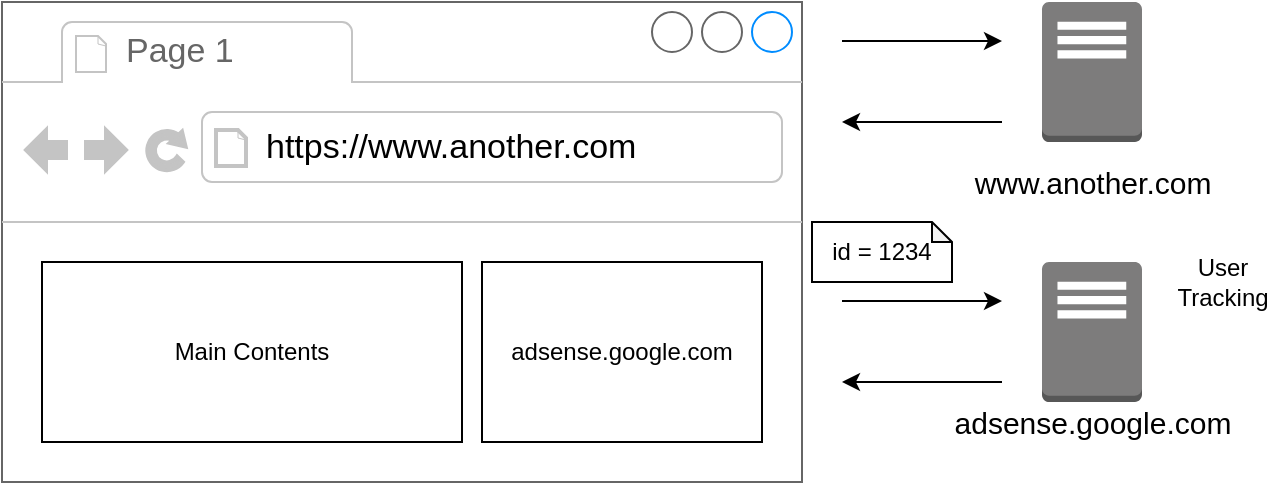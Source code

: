 <mxfile version="13.10.0" type="embed">
    <diagram id="4gCoNMxMPI19D0jyS9oM" name="Page-1">
        <mxGraphModel dx="732" dy="625" grid="1" gridSize="10" guides="1" tooltips="1" connect="1" arrows="1" fold="1" page="1" pageScale="1" pageWidth="827" pageHeight="1169" math="0" shadow="0">
            <root>
                <mxCell id="0"/>
                <mxCell id="1" parent="0"/>
                <mxCell id="33" value="" style="strokeWidth=1;shadow=0;dashed=0;align=center;html=1;shape=mxgraph.mockup.containers.browserWindow;rSize=0;strokeColor=#666666;strokeColor2=#008cff;strokeColor3=#c4c4c4;mainText=,;recursiveResize=0;" parent="1" vertex="1">
                    <mxGeometry x="40" y="40" width="400" height="240" as="geometry"/>
                </mxCell>
                <mxCell id="34" value="Page 1" style="strokeWidth=1;shadow=0;dashed=0;align=center;html=1;shape=mxgraph.mockup.containers.anchor;fontSize=17;fontColor=#666666;align=left;" parent="33" vertex="1">
                    <mxGeometry x="60" y="12" width="110" height="26" as="geometry"/>
                </mxCell>
                <mxCell id="35" value="https://www.another.com" style="strokeWidth=1;shadow=0;dashed=0;align=center;html=1;shape=mxgraph.mockup.containers.anchor;rSize=0;fontSize=17;align=left;fontColor=#000000;" parent="33" vertex="1">
                    <mxGeometry x="130" y="60" width="250" height="26" as="geometry"/>
                </mxCell>
                <mxCell id="36" value="adsense.google.com" style="rounded=0;whiteSpace=wrap;html=1;" parent="33" vertex="1">
                    <mxGeometry x="240" y="130" width="140" height="90" as="geometry"/>
                </mxCell>
                <mxCell id="37" value="Main Contents" style="rounded=0;whiteSpace=wrap;html=1;" parent="33" vertex="1">
                    <mxGeometry x="20" y="130" width="210" height="90" as="geometry"/>
                </mxCell>
                <mxCell id="39" value="" style="outlineConnect=0;dashed=0;verticalLabelPosition=bottom;verticalAlign=top;align=center;html=1;shape=mxgraph.aws3.traditional_server;fillColor=#7D7C7C;gradientColor=none;fontSize=25;" parent="1" vertex="1">
                    <mxGeometry x="560" y="40" width="50" height="70" as="geometry"/>
                </mxCell>
                <mxCell id="40" value="" style="outlineConnect=0;dashed=0;verticalLabelPosition=bottom;verticalAlign=top;align=center;html=1;shape=mxgraph.aws3.traditional_server;fillColor=#7D7C7C;gradientColor=none;fontSize=25;" parent="1" vertex="1">
                    <mxGeometry x="560" y="170" width="50" height="70" as="geometry"/>
                </mxCell>
                <mxCell id="41" value="www.another.com" style="text;html=1;align=center;verticalAlign=middle;resizable=0;points=[];autosize=1;fontSize=15;" parent="1" vertex="1">
                    <mxGeometry x="520" y="120" width="130" height="20" as="geometry"/>
                </mxCell>
                <mxCell id="42" value="adsense.google.com" style="text;html=1;align=center;verticalAlign=middle;resizable=0;points=[];autosize=1;fontSize=15;" parent="1" vertex="1">
                    <mxGeometry x="510" y="240" width="150" height="20" as="geometry"/>
                </mxCell>
                <mxCell id="43" value="" style="endArrow=classic;html=1;fontSize=15;fontColor=#FFFFFF;" parent="1" edge="1">
                    <mxGeometry width="50" height="50" relative="1" as="geometry">
                        <mxPoint x="460" y="59.5" as="sourcePoint"/>
                        <mxPoint x="540" y="59.5" as="targetPoint"/>
                    </mxGeometry>
                </mxCell>
                <mxCell id="44" value="" style="endArrow=classic;html=1;fontSize=15;fontColor=#FFFFFF;" parent="1" edge="1">
                    <mxGeometry width="50" height="50" relative="1" as="geometry">
                        <mxPoint x="540" y="100" as="sourcePoint"/>
                        <mxPoint x="460" y="100" as="targetPoint"/>
                    </mxGeometry>
                </mxCell>
                <mxCell id="45" value="" style="endArrow=classic;html=1;fontSize=15;fontColor=#FFFFFF;" parent="1" edge="1">
                    <mxGeometry width="50" height="50" relative="1" as="geometry">
                        <mxPoint x="460" y="189.5" as="sourcePoint"/>
                        <mxPoint x="540" y="189.5" as="targetPoint"/>
                    </mxGeometry>
                </mxCell>
                <mxCell id="46" value="" style="endArrow=classic;html=1;fontSize=15;fontColor=#FFFFFF;" parent="1" edge="1">
                    <mxGeometry width="50" height="50" relative="1" as="geometry">
                        <mxPoint x="540" y="230" as="sourcePoint"/>
                        <mxPoint x="460" y="230" as="targetPoint"/>
                    </mxGeometry>
                </mxCell>
                <mxCell id="51" value="id = 1234" style="shape=note;whiteSpace=wrap;html=1;backgroundOutline=1;darkOpacity=0.05;size=10;" parent="1" vertex="1">
                    <mxGeometry x="445" y="150" width="70" height="30" as="geometry"/>
                </mxCell>
                <mxCell id="52" value="User&lt;br&gt;Tracking" style="text;html=1;align=center;verticalAlign=middle;resizable=0;points=[];autosize=1;" vertex="1" parent="1">
                    <mxGeometry x="620" y="165" width="60" height="30" as="geometry"/>
                </mxCell>
            </root>
        </mxGraphModel>
    </diagram>
</mxfile>